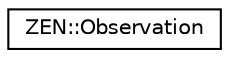 digraph "Graphical Class Hierarchy"
{
 // LATEX_PDF_SIZE
  edge [fontname="Helvetica",fontsize="10",labelfontname="Helvetica",labelfontsize="10"];
  node [fontname="Helvetica",fontsize="10",shape=record];
  rankdir="LR";
  Node0 [label="ZEN::Observation",height=0.2,width=0.4,color="black", fillcolor="white", style="filled",URL="$structZEN_1_1Observation.html",tooltip=" "];
}
